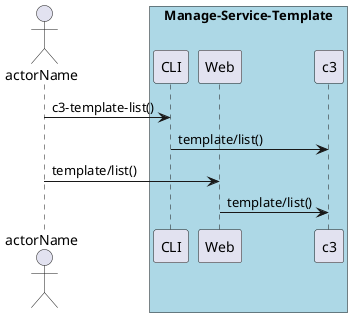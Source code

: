 @startuml
Actor "actorName" as A

box "Manage-Service-Template" #lightblue
participant CLI as CLI
participant Web as Web
participant "c3" as S
A -> CLI : c3-template-list()
CLI -> S : template/list()
A -> Web : template/list()
Web -> S : template/list()
end box

@enduml
